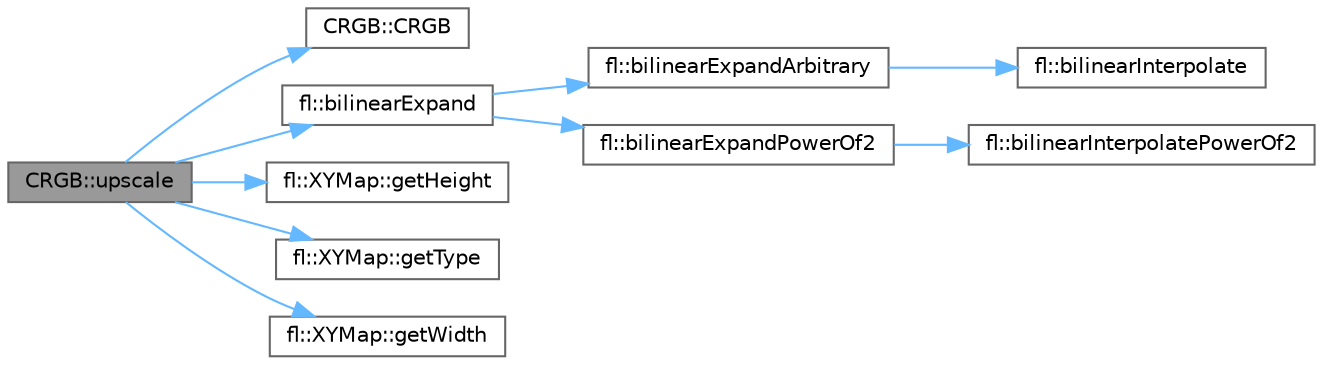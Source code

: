 digraph "CRGB::upscale"
{
 // INTERACTIVE_SVG=YES
 // LATEX_PDF_SIZE
  bgcolor="transparent";
  edge [fontname=Helvetica,fontsize=10,labelfontname=Helvetica,labelfontsize=10];
  node [fontname=Helvetica,fontsize=10,shape=box,height=0.2,width=0.4];
  rankdir="LR";
  Node1 [id="Node000001",label="CRGB::upscale",height=0.2,width=0.4,color="gray40", fillcolor="grey60", style="filled", fontcolor="black",tooltip=" "];
  Node1 -> Node2 [id="edge1_Node000001_Node000002",color="steelblue1",style="solid",tooltip=" "];
  Node2 [id="Node000002",label="CRGB::CRGB",height=0.2,width=0.4,color="grey40", fillcolor="white", style="filled",URL="$d7/d82/struct_c_r_g_b_a08d8e05a3fcdb88dedb886cad9cbd3fa.html#a08d8e05a3fcdb88dedb886cad9cbd3fa",tooltip="Default constructor."];
  Node1 -> Node3 [id="edge2_Node000001_Node000003",color="steelblue1",style="solid",tooltip=" "];
  Node3 [id="Node000003",label="fl::bilinearExpand",height=0.2,width=0.4,color="grey40", fillcolor="white", style="filled",URL="$d4/d36/namespacefl_a521b1a75c2204adfdd48e82bec341de6.html#a521b1a75c2204adfdd48e82bec341de6",tooltip=" "];
  Node3 -> Node4 [id="edge3_Node000003_Node000004",color="steelblue1",style="solid",tooltip=" "];
  Node4 [id="Node000004",label="fl::bilinearExpandArbitrary",height=0.2,width=0.4,color="grey40", fillcolor="white", style="filled",URL="$d4/d36/namespacefl_aed039daa2110de9add4bdbeea4052a57.html#aed039daa2110de9add4bdbeea4052a57",tooltip="Performs bilinear interpolation for upscaling an image."];
  Node4 -> Node5 [id="edge4_Node000004_Node000005",color="steelblue1",style="solid",tooltip=" "];
  Node5 [id="Node000005",label="fl::bilinearInterpolate",height=0.2,width=0.4,color="grey40", fillcolor="white", style="filled",URL="$d4/d36/namespacefl_a2e4fe67035df871b23df6b907ca338c8.html#a2e4fe67035df871b23df6b907ca338c8",tooltip=" "];
  Node3 -> Node6 [id="edge5_Node000003_Node000006",color="steelblue1",style="solid",tooltip=" "];
  Node6 [id="Node000006",label="fl::bilinearExpandPowerOf2",height=0.2,width=0.4,color="grey40", fillcolor="white", style="filled",URL="$d4/d36/namespacefl_af0b8ea13c33c033aa6bf8ede489a5c2a.html#af0b8ea13c33c033aa6bf8ede489a5c2a",tooltip="Performs bilinear interpolation for upscaling an image."];
  Node6 -> Node7 [id="edge6_Node000006_Node000007",color="steelblue1",style="solid",tooltip=" "];
  Node7 [id="Node000007",label="fl::bilinearInterpolatePowerOf2",height=0.2,width=0.4,color="grey40", fillcolor="white", style="filled",URL="$d4/d36/namespacefl_a31d30c7ed12b05422e7aa7f03c25fb07.html#a31d30c7ed12b05422e7aa7f03c25fb07",tooltip=" "];
  Node1 -> Node8 [id="edge7_Node000001_Node000008",color="steelblue1",style="solid",tooltip=" "];
  Node8 [id="Node000008",label="fl::XYMap::getHeight",height=0.2,width=0.4,color="grey40", fillcolor="white", style="filled",URL="$d0/dce/classfl_1_1_x_y_map_abcc25dd0cecf6ebc8a7a97ddaf96e798.html#abcc25dd0cecf6ebc8a7a97ddaf96e798",tooltip=" "];
  Node1 -> Node9 [id="edge8_Node000001_Node000009",color="steelblue1",style="solid",tooltip=" "];
  Node9 [id="Node000009",label="fl::XYMap::getType",height=0.2,width=0.4,color="grey40", fillcolor="white", style="filled",URL="$d0/dce/classfl_1_1_x_y_map_a048a78fc8643785f1a5ef68a4b46272e.html#a048a78fc8643785f1a5ef68a4b46272e",tooltip=" "];
  Node1 -> Node10 [id="edge9_Node000001_Node000010",color="steelblue1",style="solid",tooltip=" "];
  Node10 [id="Node000010",label="fl::XYMap::getWidth",height=0.2,width=0.4,color="grey40", fillcolor="white", style="filled",URL="$d0/dce/classfl_1_1_x_y_map_a3a8ae645192828b625d3beb40672e9b8.html#a3a8ae645192828b625d3beb40672e9b8",tooltip=" "];
}
